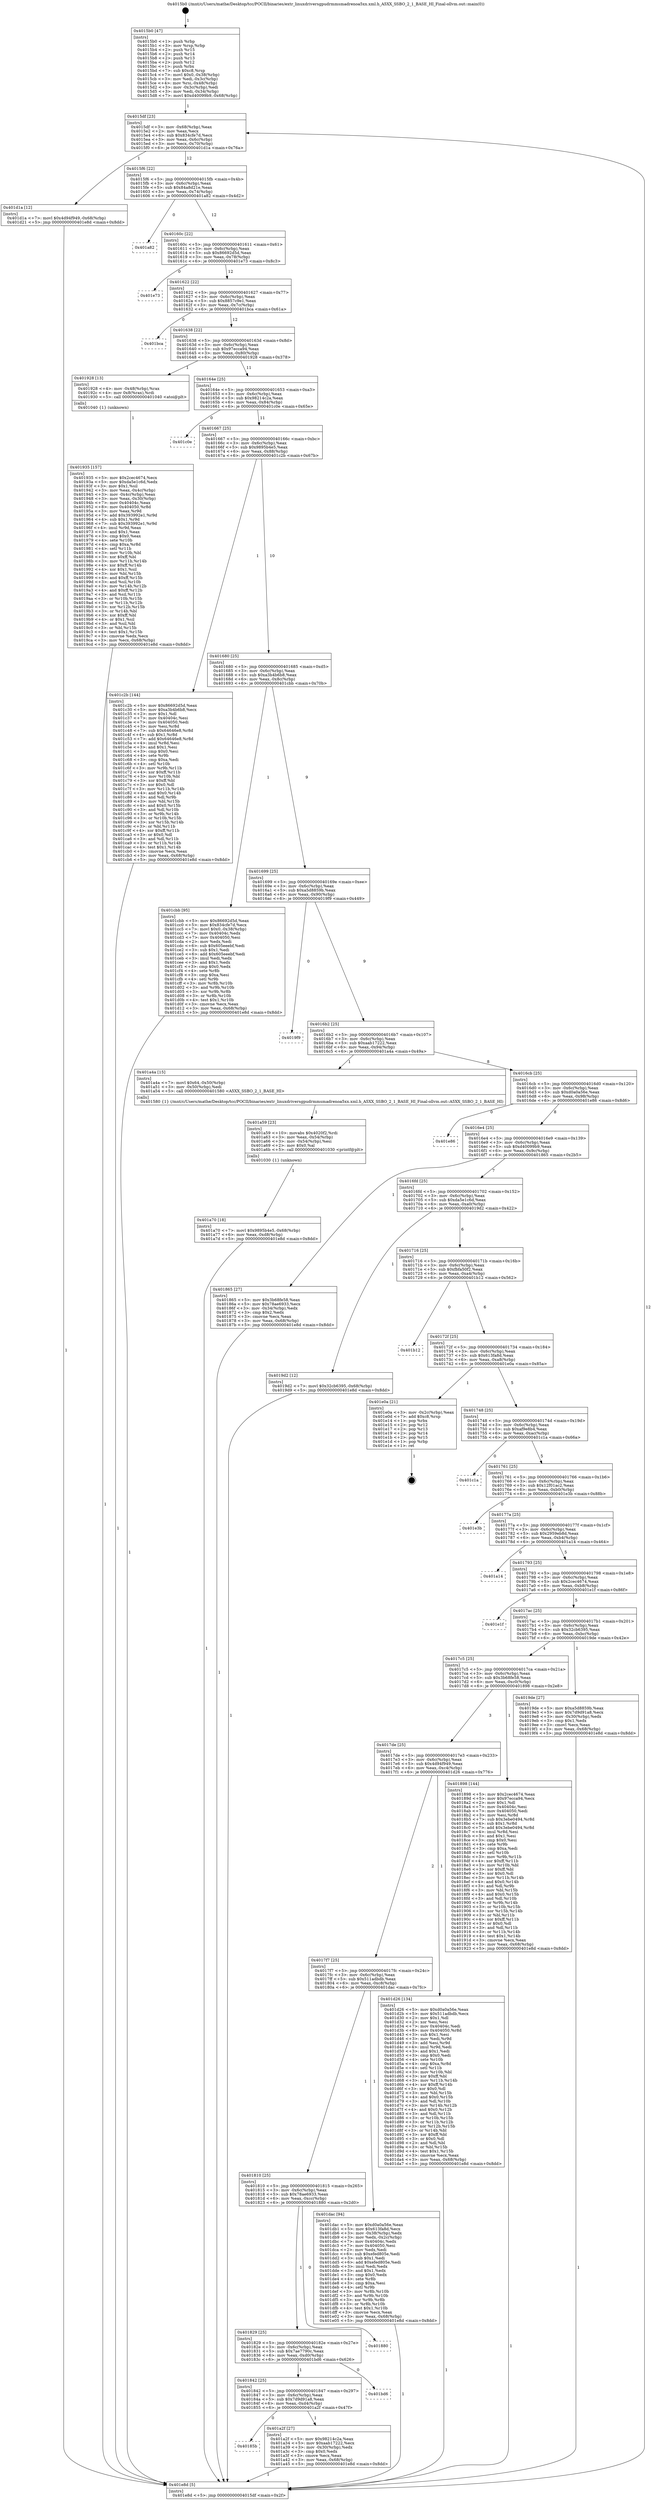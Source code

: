 digraph "0x4015b0" {
  label = "0x4015b0 (/mnt/c/Users/mathe/Desktop/tcc/POCII/binaries/extr_linuxdriversgpudrmmsmadrenoa5xx.xml.h_A5XX_SSBO_2_1_BASE_HI_Final-ollvm.out::main(0))"
  labelloc = "t"
  node[shape=record]

  Entry [label="",width=0.3,height=0.3,shape=circle,fillcolor=black,style=filled]
  "0x4015df" [label="{
     0x4015df [23]\l
     | [instrs]\l
     &nbsp;&nbsp;0x4015df \<+3\>: mov -0x68(%rbp),%eax\l
     &nbsp;&nbsp;0x4015e2 \<+2\>: mov %eax,%ecx\l
     &nbsp;&nbsp;0x4015e4 \<+6\>: sub $0x834cfe7d,%ecx\l
     &nbsp;&nbsp;0x4015ea \<+3\>: mov %eax,-0x6c(%rbp)\l
     &nbsp;&nbsp;0x4015ed \<+3\>: mov %ecx,-0x70(%rbp)\l
     &nbsp;&nbsp;0x4015f0 \<+6\>: je 0000000000401d1a \<main+0x76a\>\l
  }"]
  "0x401d1a" [label="{
     0x401d1a [12]\l
     | [instrs]\l
     &nbsp;&nbsp;0x401d1a \<+7\>: movl $0x4d94f949,-0x68(%rbp)\l
     &nbsp;&nbsp;0x401d21 \<+5\>: jmp 0000000000401e8d \<main+0x8dd\>\l
  }"]
  "0x4015f6" [label="{
     0x4015f6 [22]\l
     | [instrs]\l
     &nbsp;&nbsp;0x4015f6 \<+5\>: jmp 00000000004015fb \<main+0x4b\>\l
     &nbsp;&nbsp;0x4015fb \<+3\>: mov -0x6c(%rbp),%eax\l
     &nbsp;&nbsp;0x4015fe \<+5\>: sub $0x84a8d21e,%eax\l
     &nbsp;&nbsp;0x401603 \<+3\>: mov %eax,-0x74(%rbp)\l
     &nbsp;&nbsp;0x401606 \<+6\>: je 0000000000401a82 \<main+0x4d2\>\l
  }"]
  Exit [label="",width=0.3,height=0.3,shape=circle,fillcolor=black,style=filled,peripheries=2]
  "0x401a82" [label="{
     0x401a82\l
  }", style=dashed]
  "0x40160c" [label="{
     0x40160c [22]\l
     | [instrs]\l
     &nbsp;&nbsp;0x40160c \<+5\>: jmp 0000000000401611 \<main+0x61\>\l
     &nbsp;&nbsp;0x401611 \<+3\>: mov -0x6c(%rbp),%eax\l
     &nbsp;&nbsp;0x401614 \<+5\>: sub $0x86692d5d,%eax\l
     &nbsp;&nbsp;0x401619 \<+3\>: mov %eax,-0x78(%rbp)\l
     &nbsp;&nbsp;0x40161c \<+6\>: je 0000000000401e73 \<main+0x8c3\>\l
  }"]
  "0x401a70" [label="{
     0x401a70 [18]\l
     | [instrs]\l
     &nbsp;&nbsp;0x401a70 \<+7\>: movl $0x9895b4e5,-0x68(%rbp)\l
     &nbsp;&nbsp;0x401a77 \<+6\>: mov %eax,-0xd8(%rbp)\l
     &nbsp;&nbsp;0x401a7d \<+5\>: jmp 0000000000401e8d \<main+0x8dd\>\l
  }"]
  "0x401e73" [label="{
     0x401e73\l
  }", style=dashed]
  "0x401622" [label="{
     0x401622 [22]\l
     | [instrs]\l
     &nbsp;&nbsp;0x401622 \<+5\>: jmp 0000000000401627 \<main+0x77\>\l
     &nbsp;&nbsp;0x401627 \<+3\>: mov -0x6c(%rbp),%eax\l
     &nbsp;&nbsp;0x40162a \<+5\>: sub $0x8857c9e1,%eax\l
     &nbsp;&nbsp;0x40162f \<+3\>: mov %eax,-0x7c(%rbp)\l
     &nbsp;&nbsp;0x401632 \<+6\>: je 0000000000401bca \<main+0x61a\>\l
  }"]
  "0x401a59" [label="{
     0x401a59 [23]\l
     | [instrs]\l
     &nbsp;&nbsp;0x401a59 \<+10\>: movabs $0x4020f2,%rdi\l
     &nbsp;&nbsp;0x401a63 \<+3\>: mov %eax,-0x54(%rbp)\l
     &nbsp;&nbsp;0x401a66 \<+3\>: mov -0x54(%rbp),%esi\l
     &nbsp;&nbsp;0x401a69 \<+2\>: mov $0x0,%al\l
     &nbsp;&nbsp;0x401a6b \<+5\>: call 0000000000401030 \<printf@plt\>\l
     | [calls]\l
     &nbsp;&nbsp;0x401030 \{1\} (unknown)\l
  }"]
  "0x401bca" [label="{
     0x401bca\l
  }", style=dashed]
  "0x401638" [label="{
     0x401638 [22]\l
     | [instrs]\l
     &nbsp;&nbsp;0x401638 \<+5\>: jmp 000000000040163d \<main+0x8d\>\l
     &nbsp;&nbsp;0x40163d \<+3\>: mov -0x6c(%rbp),%eax\l
     &nbsp;&nbsp;0x401640 \<+5\>: sub $0x97ecca94,%eax\l
     &nbsp;&nbsp;0x401645 \<+3\>: mov %eax,-0x80(%rbp)\l
     &nbsp;&nbsp;0x401648 \<+6\>: je 0000000000401928 \<main+0x378\>\l
  }"]
  "0x40185b" [label="{
     0x40185b\l
  }", style=dashed]
  "0x401928" [label="{
     0x401928 [13]\l
     | [instrs]\l
     &nbsp;&nbsp;0x401928 \<+4\>: mov -0x48(%rbp),%rax\l
     &nbsp;&nbsp;0x40192c \<+4\>: mov 0x8(%rax),%rdi\l
     &nbsp;&nbsp;0x401930 \<+5\>: call 0000000000401040 \<atoi@plt\>\l
     | [calls]\l
     &nbsp;&nbsp;0x401040 \{1\} (unknown)\l
  }"]
  "0x40164e" [label="{
     0x40164e [25]\l
     | [instrs]\l
     &nbsp;&nbsp;0x40164e \<+5\>: jmp 0000000000401653 \<main+0xa3\>\l
     &nbsp;&nbsp;0x401653 \<+3\>: mov -0x6c(%rbp),%eax\l
     &nbsp;&nbsp;0x401656 \<+5\>: sub $0x98214c2a,%eax\l
     &nbsp;&nbsp;0x40165b \<+6\>: mov %eax,-0x84(%rbp)\l
     &nbsp;&nbsp;0x401661 \<+6\>: je 0000000000401c0e \<main+0x65e\>\l
  }"]
  "0x401a2f" [label="{
     0x401a2f [27]\l
     | [instrs]\l
     &nbsp;&nbsp;0x401a2f \<+5\>: mov $0x98214c2a,%eax\l
     &nbsp;&nbsp;0x401a34 \<+5\>: mov $0xaab17222,%ecx\l
     &nbsp;&nbsp;0x401a39 \<+3\>: mov -0x30(%rbp),%edx\l
     &nbsp;&nbsp;0x401a3c \<+3\>: cmp $0x0,%edx\l
     &nbsp;&nbsp;0x401a3f \<+3\>: cmove %ecx,%eax\l
     &nbsp;&nbsp;0x401a42 \<+3\>: mov %eax,-0x68(%rbp)\l
     &nbsp;&nbsp;0x401a45 \<+5\>: jmp 0000000000401e8d \<main+0x8dd\>\l
  }"]
  "0x401c0e" [label="{
     0x401c0e\l
  }", style=dashed]
  "0x401667" [label="{
     0x401667 [25]\l
     | [instrs]\l
     &nbsp;&nbsp;0x401667 \<+5\>: jmp 000000000040166c \<main+0xbc\>\l
     &nbsp;&nbsp;0x40166c \<+3\>: mov -0x6c(%rbp),%eax\l
     &nbsp;&nbsp;0x40166f \<+5\>: sub $0x9895b4e5,%eax\l
     &nbsp;&nbsp;0x401674 \<+6\>: mov %eax,-0x88(%rbp)\l
     &nbsp;&nbsp;0x40167a \<+6\>: je 0000000000401c2b \<main+0x67b\>\l
  }"]
  "0x401842" [label="{
     0x401842 [25]\l
     | [instrs]\l
     &nbsp;&nbsp;0x401842 \<+5\>: jmp 0000000000401847 \<main+0x297\>\l
     &nbsp;&nbsp;0x401847 \<+3\>: mov -0x6c(%rbp),%eax\l
     &nbsp;&nbsp;0x40184a \<+5\>: sub $0x7d9d91a8,%eax\l
     &nbsp;&nbsp;0x40184f \<+6\>: mov %eax,-0xd4(%rbp)\l
     &nbsp;&nbsp;0x401855 \<+6\>: je 0000000000401a2f \<main+0x47f\>\l
  }"]
  "0x401c2b" [label="{
     0x401c2b [144]\l
     | [instrs]\l
     &nbsp;&nbsp;0x401c2b \<+5\>: mov $0x86692d5d,%eax\l
     &nbsp;&nbsp;0x401c30 \<+5\>: mov $0xa3b4b6b8,%ecx\l
     &nbsp;&nbsp;0x401c35 \<+2\>: mov $0x1,%dl\l
     &nbsp;&nbsp;0x401c37 \<+7\>: mov 0x40404c,%esi\l
     &nbsp;&nbsp;0x401c3e \<+7\>: mov 0x404050,%edi\l
     &nbsp;&nbsp;0x401c45 \<+3\>: mov %esi,%r8d\l
     &nbsp;&nbsp;0x401c48 \<+7\>: sub $0x64646e8,%r8d\l
     &nbsp;&nbsp;0x401c4f \<+4\>: sub $0x1,%r8d\l
     &nbsp;&nbsp;0x401c53 \<+7\>: add $0x64646e8,%r8d\l
     &nbsp;&nbsp;0x401c5a \<+4\>: imul %r8d,%esi\l
     &nbsp;&nbsp;0x401c5e \<+3\>: and $0x1,%esi\l
     &nbsp;&nbsp;0x401c61 \<+3\>: cmp $0x0,%esi\l
     &nbsp;&nbsp;0x401c64 \<+4\>: sete %r9b\l
     &nbsp;&nbsp;0x401c68 \<+3\>: cmp $0xa,%edi\l
     &nbsp;&nbsp;0x401c6b \<+4\>: setl %r10b\l
     &nbsp;&nbsp;0x401c6f \<+3\>: mov %r9b,%r11b\l
     &nbsp;&nbsp;0x401c72 \<+4\>: xor $0xff,%r11b\l
     &nbsp;&nbsp;0x401c76 \<+3\>: mov %r10b,%bl\l
     &nbsp;&nbsp;0x401c79 \<+3\>: xor $0xff,%bl\l
     &nbsp;&nbsp;0x401c7c \<+3\>: xor $0x0,%dl\l
     &nbsp;&nbsp;0x401c7f \<+3\>: mov %r11b,%r14b\l
     &nbsp;&nbsp;0x401c82 \<+4\>: and $0x0,%r14b\l
     &nbsp;&nbsp;0x401c86 \<+3\>: and %dl,%r9b\l
     &nbsp;&nbsp;0x401c89 \<+3\>: mov %bl,%r15b\l
     &nbsp;&nbsp;0x401c8c \<+4\>: and $0x0,%r15b\l
     &nbsp;&nbsp;0x401c90 \<+3\>: and %dl,%r10b\l
     &nbsp;&nbsp;0x401c93 \<+3\>: or %r9b,%r14b\l
     &nbsp;&nbsp;0x401c96 \<+3\>: or %r10b,%r15b\l
     &nbsp;&nbsp;0x401c99 \<+3\>: xor %r15b,%r14b\l
     &nbsp;&nbsp;0x401c9c \<+3\>: or %bl,%r11b\l
     &nbsp;&nbsp;0x401c9f \<+4\>: xor $0xff,%r11b\l
     &nbsp;&nbsp;0x401ca3 \<+3\>: or $0x0,%dl\l
     &nbsp;&nbsp;0x401ca6 \<+3\>: and %dl,%r11b\l
     &nbsp;&nbsp;0x401ca9 \<+3\>: or %r11b,%r14b\l
     &nbsp;&nbsp;0x401cac \<+4\>: test $0x1,%r14b\l
     &nbsp;&nbsp;0x401cb0 \<+3\>: cmovne %ecx,%eax\l
     &nbsp;&nbsp;0x401cb3 \<+3\>: mov %eax,-0x68(%rbp)\l
     &nbsp;&nbsp;0x401cb6 \<+5\>: jmp 0000000000401e8d \<main+0x8dd\>\l
  }"]
  "0x401680" [label="{
     0x401680 [25]\l
     | [instrs]\l
     &nbsp;&nbsp;0x401680 \<+5\>: jmp 0000000000401685 \<main+0xd5\>\l
     &nbsp;&nbsp;0x401685 \<+3\>: mov -0x6c(%rbp),%eax\l
     &nbsp;&nbsp;0x401688 \<+5\>: sub $0xa3b4b6b8,%eax\l
     &nbsp;&nbsp;0x40168d \<+6\>: mov %eax,-0x8c(%rbp)\l
     &nbsp;&nbsp;0x401693 \<+6\>: je 0000000000401cbb \<main+0x70b\>\l
  }"]
  "0x401bd6" [label="{
     0x401bd6\l
  }", style=dashed]
  "0x401cbb" [label="{
     0x401cbb [95]\l
     | [instrs]\l
     &nbsp;&nbsp;0x401cbb \<+5\>: mov $0x86692d5d,%eax\l
     &nbsp;&nbsp;0x401cc0 \<+5\>: mov $0x834cfe7d,%ecx\l
     &nbsp;&nbsp;0x401cc5 \<+7\>: movl $0x0,-0x38(%rbp)\l
     &nbsp;&nbsp;0x401ccc \<+7\>: mov 0x40404c,%edx\l
     &nbsp;&nbsp;0x401cd3 \<+7\>: mov 0x404050,%esi\l
     &nbsp;&nbsp;0x401cda \<+2\>: mov %edx,%edi\l
     &nbsp;&nbsp;0x401cdc \<+6\>: sub $0x605eeebf,%edi\l
     &nbsp;&nbsp;0x401ce2 \<+3\>: sub $0x1,%edi\l
     &nbsp;&nbsp;0x401ce5 \<+6\>: add $0x605eeebf,%edi\l
     &nbsp;&nbsp;0x401ceb \<+3\>: imul %edi,%edx\l
     &nbsp;&nbsp;0x401cee \<+3\>: and $0x1,%edx\l
     &nbsp;&nbsp;0x401cf1 \<+3\>: cmp $0x0,%edx\l
     &nbsp;&nbsp;0x401cf4 \<+4\>: sete %r8b\l
     &nbsp;&nbsp;0x401cf8 \<+3\>: cmp $0xa,%esi\l
     &nbsp;&nbsp;0x401cfb \<+4\>: setl %r9b\l
     &nbsp;&nbsp;0x401cff \<+3\>: mov %r8b,%r10b\l
     &nbsp;&nbsp;0x401d02 \<+3\>: and %r9b,%r10b\l
     &nbsp;&nbsp;0x401d05 \<+3\>: xor %r9b,%r8b\l
     &nbsp;&nbsp;0x401d08 \<+3\>: or %r8b,%r10b\l
     &nbsp;&nbsp;0x401d0b \<+4\>: test $0x1,%r10b\l
     &nbsp;&nbsp;0x401d0f \<+3\>: cmovne %ecx,%eax\l
     &nbsp;&nbsp;0x401d12 \<+3\>: mov %eax,-0x68(%rbp)\l
     &nbsp;&nbsp;0x401d15 \<+5\>: jmp 0000000000401e8d \<main+0x8dd\>\l
  }"]
  "0x401699" [label="{
     0x401699 [25]\l
     | [instrs]\l
     &nbsp;&nbsp;0x401699 \<+5\>: jmp 000000000040169e \<main+0xee\>\l
     &nbsp;&nbsp;0x40169e \<+3\>: mov -0x6c(%rbp),%eax\l
     &nbsp;&nbsp;0x4016a1 \<+5\>: sub $0xa5d8859b,%eax\l
     &nbsp;&nbsp;0x4016a6 \<+6\>: mov %eax,-0x90(%rbp)\l
     &nbsp;&nbsp;0x4016ac \<+6\>: je 00000000004019f9 \<main+0x449\>\l
  }"]
  "0x401829" [label="{
     0x401829 [25]\l
     | [instrs]\l
     &nbsp;&nbsp;0x401829 \<+5\>: jmp 000000000040182e \<main+0x27e\>\l
     &nbsp;&nbsp;0x40182e \<+3\>: mov -0x6c(%rbp),%eax\l
     &nbsp;&nbsp;0x401831 \<+5\>: sub $0x7ae7790c,%eax\l
     &nbsp;&nbsp;0x401836 \<+6\>: mov %eax,-0xd0(%rbp)\l
     &nbsp;&nbsp;0x40183c \<+6\>: je 0000000000401bd6 \<main+0x626\>\l
  }"]
  "0x4019f9" [label="{
     0x4019f9\l
  }", style=dashed]
  "0x4016b2" [label="{
     0x4016b2 [25]\l
     | [instrs]\l
     &nbsp;&nbsp;0x4016b2 \<+5\>: jmp 00000000004016b7 \<main+0x107\>\l
     &nbsp;&nbsp;0x4016b7 \<+3\>: mov -0x6c(%rbp),%eax\l
     &nbsp;&nbsp;0x4016ba \<+5\>: sub $0xaab17222,%eax\l
     &nbsp;&nbsp;0x4016bf \<+6\>: mov %eax,-0x94(%rbp)\l
     &nbsp;&nbsp;0x4016c5 \<+6\>: je 0000000000401a4a \<main+0x49a\>\l
  }"]
  "0x401880" [label="{
     0x401880\l
  }", style=dashed]
  "0x401a4a" [label="{
     0x401a4a [15]\l
     | [instrs]\l
     &nbsp;&nbsp;0x401a4a \<+7\>: movl $0x64,-0x50(%rbp)\l
     &nbsp;&nbsp;0x401a51 \<+3\>: mov -0x50(%rbp),%edi\l
     &nbsp;&nbsp;0x401a54 \<+5\>: call 0000000000401580 \<A5XX_SSBO_2_1_BASE_HI\>\l
     | [calls]\l
     &nbsp;&nbsp;0x401580 \{1\} (/mnt/c/Users/mathe/Desktop/tcc/POCII/binaries/extr_linuxdriversgpudrmmsmadrenoa5xx.xml.h_A5XX_SSBO_2_1_BASE_HI_Final-ollvm.out::A5XX_SSBO_2_1_BASE_HI)\l
  }"]
  "0x4016cb" [label="{
     0x4016cb [25]\l
     | [instrs]\l
     &nbsp;&nbsp;0x4016cb \<+5\>: jmp 00000000004016d0 \<main+0x120\>\l
     &nbsp;&nbsp;0x4016d0 \<+3\>: mov -0x6c(%rbp),%eax\l
     &nbsp;&nbsp;0x4016d3 \<+5\>: sub $0xd0a0a56e,%eax\l
     &nbsp;&nbsp;0x4016d8 \<+6\>: mov %eax,-0x98(%rbp)\l
     &nbsp;&nbsp;0x4016de \<+6\>: je 0000000000401e86 \<main+0x8d6\>\l
  }"]
  "0x401810" [label="{
     0x401810 [25]\l
     | [instrs]\l
     &nbsp;&nbsp;0x401810 \<+5\>: jmp 0000000000401815 \<main+0x265\>\l
     &nbsp;&nbsp;0x401815 \<+3\>: mov -0x6c(%rbp),%eax\l
     &nbsp;&nbsp;0x401818 \<+5\>: sub $0x78ae6933,%eax\l
     &nbsp;&nbsp;0x40181d \<+6\>: mov %eax,-0xcc(%rbp)\l
     &nbsp;&nbsp;0x401823 \<+6\>: je 0000000000401880 \<main+0x2d0\>\l
  }"]
  "0x401e86" [label="{
     0x401e86\l
  }", style=dashed]
  "0x4016e4" [label="{
     0x4016e4 [25]\l
     | [instrs]\l
     &nbsp;&nbsp;0x4016e4 \<+5\>: jmp 00000000004016e9 \<main+0x139\>\l
     &nbsp;&nbsp;0x4016e9 \<+3\>: mov -0x6c(%rbp),%eax\l
     &nbsp;&nbsp;0x4016ec \<+5\>: sub $0xd40099b9,%eax\l
     &nbsp;&nbsp;0x4016f1 \<+6\>: mov %eax,-0x9c(%rbp)\l
     &nbsp;&nbsp;0x4016f7 \<+6\>: je 0000000000401865 \<main+0x2b5\>\l
  }"]
  "0x401dac" [label="{
     0x401dac [94]\l
     | [instrs]\l
     &nbsp;&nbsp;0x401dac \<+5\>: mov $0xd0a0a56e,%eax\l
     &nbsp;&nbsp;0x401db1 \<+5\>: mov $0x613fa8d,%ecx\l
     &nbsp;&nbsp;0x401db6 \<+3\>: mov -0x38(%rbp),%edx\l
     &nbsp;&nbsp;0x401db9 \<+3\>: mov %edx,-0x2c(%rbp)\l
     &nbsp;&nbsp;0x401dbc \<+7\>: mov 0x40404c,%edx\l
     &nbsp;&nbsp;0x401dc3 \<+7\>: mov 0x404050,%esi\l
     &nbsp;&nbsp;0x401dca \<+2\>: mov %edx,%edi\l
     &nbsp;&nbsp;0x401dcc \<+6\>: sub $0xefed805e,%edi\l
     &nbsp;&nbsp;0x401dd2 \<+3\>: sub $0x1,%edi\l
     &nbsp;&nbsp;0x401dd5 \<+6\>: add $0xefed805e,%edi\l
     &nbsp;&nbsp;0x401ddb \<+3\>: imul %edi,%edx\l
     &nbsp;&nbsp;0x401dde \<+3\>: and $0x1,%edx\l
     &nbsp;&nbsp;0x401de1 \<+3\>: cmp $0x0,%edx\l
     &nbsp;&nbsp;0x401de4 \<+4\>: sete %r8b\l
     &nbsp;&nbsp;0x401de8 \<+3\>: cmp $0xa,%esi\l
     &nbsp;&nbsp;0x401deb \<+4\>: setl %r9b\l
     &nbsp;&nbsp;0x401def \<+3\>: mov %r8b,%r10b\l
     &nbsp;&nbsp;0x401df2 \<+3\>: and %r9b,%r10b\l
     &nbsp;&nbsp;0x401df5 \<+3\>: xor %r9b,%r8b\l
     &nbsp;&nbsp;0x401df8 \<+3\>: or %r8b,%r10b\l
     &nbsp;&nbsp;0x401dfb \<+4\>: test $0x1,%r10b\l
     &nbsp;&nbsp;0x401dff \<+3\>: cmovne %ecx,%eax\l
     &nbsp;&nbsp;0x401e02 \<+3\>: mov %eax,-0x68(%rbp)\l
     &nbsp;&nbsp;0x401e05 \<+5\>: jmp 0000000000401e8d \<main+0x8dd\>\l
  }"]
  "0x401865" [label="{
     0x401865 [27]\l
     | [instrs]\l
     &nbsp;&nbsp;0x401865 \<+5\>: mov $0x3b68fe58,%eax\l
     &nbsp;&nbsp;0x40186a \<+5\>: mov $0x78ae6933,%ecx\l
     &nbsp;&nbsp;0x40186f \<+3\>: mov -0x34(%rbp),%edx\l
     &nbsp;&nbsp;0x401872 \<+3\>: cmp $0x2,%edx\l
     &nbsp;&nbsp;0x401875 \<+3\>: cmovne %ecx,%eax\l
     &nbsp;&nbsp;0x401878 \<+3\>: mov %eax,-0x68(%rbp)\l
     &nbsp;&nbsp;0x40187b \<+5\>: jmp 0000000000401e8d \<main+0x8dd\>\l
  }"]
  "0x4016fd" [label="{
     0x4016fd [25]\l
     | [instrs]\l
     &nbsp;&nbsp;0x4016fd \<+5\>: jmp 0000000000401702 \<main+0x152\>\l
     &nbsp;&nbsp;0x401702 \<+3\>: mov -0x6c(%rbp),%eax\l
     &nbsp;&nbsp;0x401705 \<+5\>: sub $0xda5e1c6d,%eax\l
     &nbsp;&nbsp;0x40170a \<+6\>: mov %eax,-0xa0(%rbp)\l
     &nbsp;&nbsp;0x401710 \<+6\>: je 00000000004019d2 \<main+0x422\>\l
  }"]
  "0x401e8d" [label="{
     0x401e8d [5]\l
     | [instrs]\l
     &nbsp;&nbsp;0x401e8d \<+5\>: jmp 00000000004015df \<main+0x2f\>\l
  }"]
  "0x4015b0" [label="{
     0x4015b0 [47]\l
     | [instrs]\l
     &nbsp;&nbsp;0x4015b0 \<+1\>: push %rbp\l
     &nbsp;&nbsp;0x4015b1 \<+3\>: mov %rsp,%rbp\l
     &nbsp;&nbsp;0x4015b4 \<+2\>: push %r15\l
     &nbsp;&nbsp;0x4015b6 \<+2\>: push %r14\l
     &nbsp;&nbsp;0x4015b8 \<+2\>: push %r13\l
     &nbsp;&nbsp;0x4015ba \<+2\>: push %r12\l
     &nbsp;&nbsp;0x4015bc \<+1\>: push %rbx\l
     &nbsp;&nbsp;0x4015bd \<+7\>: sub $0xc8,%rsp\l
     &nbsp;&nbsp;0x4015c4 \<+7\>: movl $0x0,-0x38(%rbp)\l
     &nbsp;&nbsp;0x4015cb \<+3\>: mov %edi,-0x3c(%rbp)\l
     &nbsp;&nbsp;0x4015ce \<+4\>: mov %rsi,-0x48(%rbp)\l
     &nbsp;&nbsp;0x4015d2 \<+3\>: mov -0x3c(%rbp),%edi\l
     &nbsp;&nbsp;0x4015d5 \<+3\>: mov %edi,-0x34(%rbp)\l
     &nbsp;&nbsp;0x4015d8 \<+7\>: movl $0xd40099b9,-0x68(%rbp)\l
  }"]
  "0x4017f7" [label="{
     0x4017f7 [25]\l
     | [instrs]\l
     &nbsp;&nbsp;0x4017f7 \<+5\>: jmp 00000000004017fc \<main+0x24c\>\l
     &nbsp;&nbsp;0x4017fc \<+3\>: mov -0x6c(%rbp),%eax\l
     &nbsp;&nbsp;0x4017ff \<+5\>: sub $0x511adbdb,%eax\l
     &nbsp;&nbsp;0x401804 \<+6\>: mov %eax,-0xc8(%rbp)\l
     &nbsp;&nbsp;0x40180a \<+6\>: je 0000000000401dac \<main+0x7fc\>\l
  }"]
  "0x4019d2" [label="{
     0x4019d2 [12]\l
     | [instrs]\l
     &nbsp;&nbsp;0x4019d2 \<+7\>: movl $0x32cb6395,-0x68(%rbp)\l
     &nbsp;&nbsp;0x4019d9 \<+5\>: jmp 0000000000401e8d \<main+0x8dd\>\l
  }"]
  "0x401716" [label="{
     0x401716 [25]\l
     | [instrs]\l
     &nbsp;&nbsp;0x401716 \<+5\>: jmp 000000000040171b \<main+0x16b\>\l
     &nbsp;&nbsp;0x40171b \<+3\>: mov -0x6c(%rbp),%eax\l
     &nbsp;&nbsp;0x40171e \<+5\>: sub $0xfbfa50f2,%eax\l
     &nbsp;&nbsp;0x401723 \<+6\>: mov %eax,-0xa4(%rbp)\l
     &nbsp;&nbsp;0x401729 \<+6\>: je 0000000000401b12 \<main+0x562\>\l
  }"]
  "0x401d26" [label="{
     0x401d26 [134]\l
     | [instrs]\l
     &nbsp;&nbsp;0x401d26 \<+5\>: mov $0xd0a0a56e,%eax\l
     &nbsp;&nbsp;0x401d2b \<+5\>: mov $0x511adbdb,%ecx\l
     &nbsp;&nbsp;0x401d30 \<+2\>: mov $0x1,%dl\l
     &nbsp;&nbsp;0x401d32 \<+2\>: xor %esi,%esi\l
     &nbsp;&nbsp;0x401d34 \<+7\>: mov 0x40404c,%edi\l
     &nbsp;&nbsp;0x401d3b \<+8\>: mov 0x404050,%r8d\l
     &nbsp;&nbsp;0x401d43 \<+3\>: sub $0x1,%esi\l
     &nbsp;&nbsp;0x401d46 \<+3\>: mov %edi,%r9d\l
     &nbsp;&nbsp;0x401d49 \<+3\>: add %esi,%r9d\l
     &nbsp;&nbsp;0x401d4c \<+4\>: imul %r9d,%edi\l
     &nbsp;&nbsp;0x401d50 \<+3\>: and $0x1,%edi\l
     &nbsp;&nbsp;0x401d53 \<+3\>: cmp $0x0,%edi\l
     &nbsp;&nbsp;0x401d56 \<+4\>: sete %r10b\l
     &nbsp;&nbsp;0x401d5a \<+4\>: cmp $0xa,%r8d\l
     &nbsp;&nbsp;0x401d5e \<+4\>: setl %r11b\l
     &nbsp;&nbsp;0x401d62 \<+3\>: mov %r10b,%bl\l
     &nbsp;&nbsp;0x401d65 \<+3\>: xor $0xff,%bl\l
     &nbsp;&nbsp;0x401d68 \<+3\>: mov %r11b,%r14b\l
     &nbsp;&nbsp;0x401d6b \<+4\>: xor $0xff,%r14b\l
     &nbsp;&nbsp;0x401d6f \<+3\>: xor $0x0,%dl\l
     &nbsp;&nbsp;0x401d72 \<+3\>: mov %bl,%r15b\l
     &nbsp;&nbsp;0x401d75 \<+4\>: and $0x0,%r15b\l
     &nbsp;&nbsp;0x401d79 \<+3\>: and %dl,%r10b\l
     &nbsp;&nbsp;0x401d7c \<+3\>: mov %r14b,%r12b\l
     &nbsp;&nbsp;0x401d7f \<+4\>: and $0x0,%r12b\l
     &nbsp;&nbsp;0x401d83 \<+3\>: and %dl,%r11b\l
     &nbsp;&nbsp;0x401d86 \<+3\>: or %r10b,%r15b\l
     &nbsp;&nbsp;0x401d89 \<+3\>: or %r11b,%r12b\l
     &nbsp;&nbsp;0x401d8c \<+3\>: xor %r12b,%r15b\l
     &nbsp;&nbsp;0x401d8f \<+3\>: or %r14b,%bl\l
     &nbsp;&nbsp;0x401d92 \<+3\>: xor $0xff,%bl\l
     &nbsp;&nbsp;0x401d95 \<+3\>: or $0x0,%dl\l
     &nbsp;&nbsp;0x401d98 \<+2\>: and %dl,%bl\l
     &nbsp;&nbsp;0x401d9a \<+3\>: or %bl,%r15b\l
     &nbsp;&nbsp;0x401d9d \<+4\>: test $0x1,%r15b\l
     &nbsp;&nbsp;0x401da1 \<+3\>: cmovne %ecx,%eax\l
     &nbsp;&nbsp;0x401da4 \<+3\>: mov %eax,-0x68(%rbp)\l
     &nbsp;&nbsp;0x401da7 \<+5\>: jmp 0000000000401e8d \<main+0x8dd\>\l
  }"]
  "0x401b12" [label="{
     0x401b12\l
  }", style=dashed]
  "0x40172f" [label="{
     0x40172f [25]\l
     | [instrs]\l
     &nbsp;&nbsp;0x40172f \<+5\>: jmp 0000000000401734 \<main+0x184\>\l
     &nbsp;&nbsp;0x401734 \<+3\>: mov -0x6c(%rbp),%eax\l
     &nbsp;&nbsp;0x401737 \<+5\>: sub $0x613fa8d,%eax\l
     &nbsp;&nbsp;0x40173c \<+6\>: mov %eax,-0xa8(%rbp)\l
     &nbsp;&nbsp;0x401742 \<+6\>: je 0000000000401e0a \<main+0x85a\>\l
  }"]
  "0x401935" [label="{
     0x401935 [157]\l
     | [instrs]\l
     &nbsp;&nbsp;0x401935 \<+5\>: mov $0x2cec4674,%ecx\l
     &nbsp;&nbsp;0x40193a \<+5\>: mov $0xda5e1c6d,%edx\l
     &nbsp;&nbsp;0x40193f \<+3\>: mov $0x1,%sil\l
     &nbsp;&nbsp;0x401942 \<+3\>: mov %eax,-0x4c(%rbp)\l
     &nbsp;&nbsp;0x401945 \<+3\>: mov -0x4c(%rbp),%eax\l
     &nbsp;&nbsp;0x401948 \<+3\>: mov %eax,-0x30(%rbp)\l
     &nbsp;&nbsp;0x40194b \<+7\>: mov 0x40404c,%eax\l
     &nbsp;&nbsp;0x401952 \<+8\>: mov 0x404050,%r8d\l
     &nbsp;&nbsp;0x40195a \<+3\>: mov %eax,%r9d\l
     &nbsp;&nbsp;0x40195d \<+7\>: add $0x393992e1,%r9d\l
     &nbsp;&nbsp;0x401964 \<+4\>: sub $0x1,%r9d\l
     &nbsp;&nbsp;0x401968 \<+7\>: sub $0x393992e1,%r9d\l
     &nbsp;&nbsp;0x40196f \<+4\>: imul %r9d,%eax\l
     &nbsp;&nbsp;0x401973 \<+3\>: and $0x1,%eax\l
     &nbsp;&nbsp;0x401976 \<+3\>: cmp $0x0,%eax\l
     &nbsp;&nbsp;0x401979 \<+4\>: sete %r10b\l
     &nbsp;&nbsp;0x40197d \<+4\>: cmp $0xa,%r8d\l
     &nbsp;&nbsp;0x401981 \<+4\>: setl %r11b\l
     &nbsp;&nbsp;0x401985 \<+3\>: mov %r10b,%bl\l
     &nbsp;&nbsp;0x401988 \<+3\>: xor $0xff,%bl\l
     &nbsp;&nbsp;0x40198b \<+3\>: mov %r11b,%r14b\l
     &nbsp;&nbsp;0x40198e \<+4\>: xor $0xff,%r14b\l
     &nbsp;&nbsp;0x401992 \<+4\>: xor $0x1,%sil\l
     &nbsp;&nbsp;0x401996 \<+3\>: mov %bl,%r15b\l
     &nbsp;&nbsp;0x401999 \<+4\>: and $0xff,%r15b\l
     &nbsp;&nbsp;0x40199d \<+3\>: and %sil,%r10b\l
     &nbsp;&nbsp;0x4019a0 \<+3\>: mov %r14b,%r12b\l
     &nbsp;&nbsp;0x4019a3 \<+4\>: and $0xff,%r12b\l
     &nbsp;&nbsp;0x4019a7 \<+3\>: and %sil,%r11b\l
     &nbsp;&nbsp;0x4019aa \<+3\>: or %r10b,%r15b\l
     &nbsp;&nbsp;0x4019ad \<+3\>: or %r11b,%r12b\l
     &nbsp;&nbsp;0x4019b0 \<+3\>: xor %r12b,%r15b\l
     &nbsp;&nbsp;0x4019b3 \<+3\>: or %r14b,%bl\l
     &nbsp;&nbsp;0x4019b6 \<+3\>: xor $0xff,%bl\l
     &nbsp;&nbsp;0x4019b9 \<+4\>: or $0x1,%sil\l
     &nbsp;&nbsp;0x4019bd \<+3\>: and %sil,%bl\l
     &nbsp;&nbsp;0x4019c0 \<+3\>: or %bl,%r15b\l
     &nbsp;&nbsp;0x4019c3 \<+4\>: test $0x1,%r15b\l
     &nbsp;&nbsp;0x4019c7 \<+3\>: cmovne %edx,%ecx\l
     &nbsp;&nbsp;0x4019ca \<+3\>: mov %ecx,-0x68(%rbp)\l
     &nbsp;&nbsp;0x4019cd \<+5\>: jmp 0000000000401e8d \<main+0x8dd\>\l
  }"]
  "0x401e0a" [label="{
     0x401e0a [21]\l
     | [instrs]\l
     &nbsp;&nbsp;0x401e0a \<+3\>: mov -0x2c(%rbp),%eax\l
     &nbsp;&nbsp;0x401e0d \<+7\>: add $0xc8,%rsp\l
     &nbsp;&nbsp;0x401e14 \<+1\>: pop %rbx\l
     &nbsp;&nbsp;0x401e15 \<+2\>: pop %r12\l
     &nbsp;&nbsp;0x401e17 \<+2\>: pop %r13\l
     &nbsp;&nbsp;0x401e19 \<+2\>: pop %r14\l
     &nbsp;&nbsp;0x401e1b \<+2\>: pop %r15\l
     &nbsp;&nbsp;0x401e1d \<+1\>: pop %rbp\l
     &nbsp;&nbsp;0x401e1e \<+1\>: ret\l
  }"]
  "0x401748" [label="{
     0x401748 [25]\l
     | [instrs]\l
     &nbsp;&nbsp;0x401748 \<+5\>: jmp 000000000040174d \<main+0x19d\>\l
     &nbsp;&nbsp;0x40174d \<+3\>: mov -0x6c(%rbp),%eax\l
     &nbsp;&nbsp;0x401750 \<+5\>: sub $0xaf9e8b4,%eax\l
     &nbsp;&nbsp;0x401755 \<+6\>: mov %eax,-0xac(%rbp)\l
     &nbsp;&nbsp;0x40175b \<+6\>: je 0000000000401c1a \<main+0x66a\>\l
  }"]
  "0x4017de" [label="{
     0x4017de [25]\l
     | [instrs]\l
     &nbsp;&nbsp;0x4017de \<+5\>: jmp 00000000004017e3 \<main+0x233\>\l
     &nbsp;&nbsp;0x4017e3 \<+3\>: mov -0x6c(%rbp),%eax\l
     &nbsp;&nbsp;0x4017e6 \<+5\>: sub $0x4d94f949,%eax\l
     &nbsp;&nbsp;0x4017eb \<+6\>: mov %eax,-0xc4(%rbp)\l
     &nbsp;&nbsp;0x4017f1 \<+6\>: je 0000000000401d26 \<main+0x776\>\l
  }"]
  "0x401c1a" [label="{
     0x401c1a\l
  }", style=dashed]
  "0x401761" [label="{
     0x401761 [25]\l
     | [instrs]\l
     &nbsp;&nbsp;0x401761 \<+5\>: jmp 0000000000401766 \<main+0x1b6\>\l
     &nbsp;&nbsp;0x401766 \<+3\>: mov -0x6c(%rbp),%eax\l
     &nbsp;&nbsp;0x401769 \<+5\>: sub $0x12f01ac2,%eax\l
     &nbsp;&nbsp;0x40176e \<+6\>: mov %eax,-0xb0(%rbp)\l
     &nbsp;&nbsp;0x401774 \<+6\>: je 0000000000401e3b \<main+0x88b\>\l
  }"]
  "0x401898" [label="{
     0x401898 [144]\l
     | [instrs]\l
     &nbsp;&nbsp;0x401898 \<+5\>: mov $0x2cec4674,%eax\l
     &nbsp;&nbsp;0x40189d \<+5\>: mov $0x97ecca94,%ecx\l
     &nbsp;&nbsp;0x4018a2 \<+2\>: mov $0x1,%dl\l
     &nbsp;&nbsp;0x4018a4 \<+7\>: mov 0x40404c,%esi\l
     &nbsp;&nbsp;0x4018ab \<+7\>: mov 0x404050,%edi\l
     &nbsp;&nbsp;0x4018b2 \<+3\>: mov %esi,%r8d\l
     &nbsp;&nbsp;0x4018b5 \<+7\>: sub $0x3ebe0494,%r8d\l
     &nbsp;&nbsp;0x4018bc \<+4\>: sub $0x1,%r8d\l
     &nbsp;&nbsp;0x4018c0 \<+7\>: add $0x3ebe0494,%r8d\l
     &nbsp;&nbsp;0x4018c7 \<+4\>: imul %r8d,%esi\l
     &nbsp;&nbsp;0x4018cb \<+3\>: and $0x1,%esi\l
     &nbsp;&nbsp;0x4018ce \<+3\>: cmp $0x0,%esi\l
     &nbsp;&nbsp;0x4018d1 \<+4\>: sete %r9b\l
     &nbsp;&nbsp;0x4018d5 \<+3\>: cmp $0xa,%edi\l
     &nbsp;&nbsp;0x4018d8 \<+4\>: setl %r10b\l
     &nbsp;&nbsp;0x4018dc \<+3\>: mov %r9b,%r11b\l
     &nbsp;&nbsp;0x4018df \<+4\>: xor $0xff,%r11b\l
     &nbsp;&nbsp;0x4018e3 \<+3\>: mov %r10b,%bl\l
     &nbsp;&nbsp;0x4018e6 \<+3\>: xor $0xff,%bl\l
     &nbsp;&nbsp;0x4018e9 \<+3\>: xor $0x0,%dl\l
     &nbsp;&nbsp;0x4018ec \<+3\>: mov %r11b,%r14b\l
     &nbsp;&nbsp;0x4018ef \<+4\>: and $0x0,%r14b\l
     &nbsp;&nbsp;0x4018f3 \<+3\>: and %dl,%r9b\l
     &nbsp;&nbsp;0x4018f6 \<+3\>: mov %bl,%r15b\l
     &nbsp;&nbsp;0x4018f9 \<+4\>: and $0x0,%r15b\l
     &nbsp;&nbsp;0x4018fd \<+3\>: and %dl,%r10b\l
     &nbsp;&nbsp;0x401900 \<+3\>: or %r9b,%r14b\l
     &nbsp;&nbsp;0x401903 \<+3\>: or %r10b,%r15b\l
     &nbsp;&nbsp;0x401906 \<+3\>: xor %r15b,%r14b\l
     &nbsp;&nbsp;0x401909 \<+3\>: or %bl,%r11b\l
     &nbsp;&nbsp;0x40190c \<+4\>: xor $0xff,%r11b\l
     &nbsp;&nbsp;0x401910 \<+3\>: or $0x0,%dl\l
     &nbsp;&nbsp;0x401913 \<+3\>: and %dl,%r11b\l
     &nbsp;&nbsp;0x401916 \<+3\>: or %r11b,%r14b\l
     &nbsp;&nbsp;0x401919 \<+4\>: test $0x1,%r14b\l
     &nbsp;&nbsp;0x40191d \<+3\>: cmovne %ecx,%eax\l
     &nbsp;&nbsp;0x401920 \<+3\>: mov %eax,-0x68(%rbp)\l
     &nbsp;&nbsp;0x401923 \<+5\>: jmp 0000000000401e8d \<main+0x8dd\>\l
  }"]
  "0x401e3b" [label="{
     0x401e3b\l
  }", style=dashed]
  "0x40177a" [label="{
     0x40177a [25]\l
     | [instrs]\l
     &nbsp;&nbsp;0x40177a \<+5\>: jmp 000000000040177f \<main+0x1cf\>\l
     &nbsp;&nbsp;0x40177f \<+3\>: mov -0x6c(%rbp),%eax\l
     &nbsp;&nbsp;0x401782 \<+5\>: sub $0x2959eb8d,%eax\l
     &nbsp;&nbsp;0x401787 \<+6\>: mov %eax,-0xb4(%rbp)\l
     &nbsp;&nbsp;0x40178d \<+6\>: je 0000000000401a14 \<main+0x464\>\l
  }"]
  "0x4017c5" [label="{
     0x4017c5 [25]\l
     | [instrs]\l
     &nbsp;&nbsp;0x4017c5 \<+5\>: jmp 00000000004017ca \<main+0x21a\>\l
     &nbsp;&nbsp;0x4017ca \<+3\>: mov -0x6c(%rbp),%eax\l
     &nbsp;&nbsp;0x4017cd \<+5\>: sub $0x3b68fe58,%eax\l
     &nbsp;&nbsp;0x4017d2 \<+6\>: mov %eax,-0xc0(%rbp)\l
     &nbsp;&nbsp;0x4017d8 \<+6\>: je 0000000000401898 \<main+0x2e8\>\l
  }"]
  "0x401a14" [label="{
     0x401a14\l
  }", style=dashed]
  "0x401793" [label="{
     0x401793 [25]\l
     | [instrs]\l
     &nbsp;&nbsp;0x401793 \<+5\>: jmp 0000000000401798 \<main+0x1e8\>\l
     &nbsp;&nbsp;0x401798 \<+3\>: mov -0x6c(%rbp),%eax\l
     &nbsp;&nbsp;0x40179b \<+5\>: sub $0x2cec4674,%eax\l
     &nbsp;&nbsp;0x4017a0 \<+6\>: mov %eax,-0xb8(%rbp)\l
     &nbsp;&nbsp;0x4017a6 \<+6\>: je 0000000000401e1f \<main+0x86f\>\l
  }"]
  "0x4019de" [label="{
     0x4019de [27]\l
     | [instrs]\l
     &nbsp;&nbsp;0x4019de \<+5\>: mov $0xa5d8859b,%eax\l
     &nbsp;&nbsp;0x4019e3 \<+5\>: mov $0x7d9d91a8,%ecx\l
     &nbsp;&nbsp;0x4019e8 \<+3\>: mov -0x30(%rbp),%edx\l
     &nbsp;&nbsp;0x4019eb \<+3\>: cmp $0x1,%edx\l
     &nbsp;&nbsp;0x4019ee \<+3\>: cmovl %ecx,%eax\l
     &nbsp;&nbsp;0x4019f1 \<+3\>: mov %eax,-0x68(%rbp)\l
     &nbsp;&nbsp;0x4019f4 \<+5\>: jmp 0000000000401e8d \<main+0x8dd\>\l
  }"]
  "0x401e1f" [label="{
     0x401e1f\l
  }", style=dashed]
  "0x4017ac" [label="{
     0x4017ac [25]\l
     | [instrs]\l
     &nbsp;&nbsp;0x4017ac \<+5\>: jmp 00000000004017b1 \<main+0x201\>\l
     &nbsp;&nbsp;0x4017b1 \<+3\>: mov -0x6c(%rbp),%eax\l
     &nbsp;&nbsp;0x4017b4 \<+5\>: sub $0x32cb6395,%eax\l
     &nbsp;&nbsp;0x4017b9 \<+6\>: mov %eax,-0xbc(%rbp)\l
     &nbsp;&nbsp;0x4017bf \<+6\>: je 00000000004019de \<main+0x42e\>\l
  }"]
  Entry -> "0x4015b0" [label=" 1"]
  "0x4015df" -> "0x401d1a" [label=" 1"]
  "0x4015df" -> "0x4015f6" [label=" 12"]
  "0x401e0a" -> Exit [label=" 1"]
  "0x4015f6" -> "0x401a82" [label=" 0"]
  "0x4015f6" -> "0x40160c" [label=" 12"]
  "0x401dac" -> "0x401e8d" [label=" 1"]
  "0x40160c" -> "0x401e73" [label=" 0"]
  "0x40160c" -> "0x401622" [label=" 12"]
  "0x401d26" -> "0x401e8d" [label=" 1"]
  "0x401622" -> "0x401bca" [label=" 0"]
  "0x401622" -> "0x401638" [label=" 12"]
  "0x401d1a" -> "0x401e8d" [label=" 1"]
  "0x401638" -> "0x401928" [label=" 1"]
  "0x401638" -> "0x40164e" [label=" 11"]
  "0x401cbb" -> "0x401e8d" [label=" 1"]
  "0x40164e" -> "0x401c0e" [label=" 0"]
  "0x40164e" -> "0x401667" [label=" 11"]
  "0x401c2b" -> "0x401e8d" [label=" 1"]
  "0x401667" -> "0x401c2b" [label=" 1"]
  "0x401667" -> "0x401680" [label=" 10"]
  "0x401a59" -> "0x401a70" [label=" 1"]
  "0x401680" -> "0x401cbb" [label=" 1"]
  "0x401680" -> "0x401699" [label=" 9"]
  "0x401a4a" -> "0x401a59" [label=" 1"]
  "0x401699" -> "0x4019f9" [label=" 0"]
  "0x401699" -> "0x4016b2" [label=" 9"]
  "0x401842" -> "0x40185b" [label=" 0"]
  "0x4016b2" -> "0x401a4a" [label=" 1"]
  "0x4016b2" -> "0x4016cb" [label=" 8"]
  "0x401842" -> "0x401a2f" [label=" 1"]
  "0x4016cb" -> "0x401e86" [label=" 0"]
  "0x4016cb" -> "0x4016e4" [label=" 8"]
  "0x401829" -> "0x401842" [label=" 1"]
  "0x4016e4" -> "0x401865" [label=" 1"]
  "0x4016e4" -> "0x4016fd" [label=" 7"]
  "0x401865" -> "0x401e8d" [label=" 1"]
  "0x4015b0" -> "0x4015df" [label=" 1"]
  "0x401e8d" -> "0x4015df" [label=" 12"]
  "0x401829" -> "0x401bd6" [label=" 0"]
  "0x4016fd" -> "0x4019d2" [label=" 1"]
  "0x4016fd" -> "0x401716" [label=" 6"]
  "0x401810" -> "0x401829" [label=" 1"]
  "0x401716" -> "0x401b12" [label=" 0"]
  "0x401716" -> "0x40172f" [label=" 6"]
  "0x401810" -> "0x401880" [label=" 0"]
  "0x40172f" -> "0x401e0a" [label=" 1"]
  "0x40172f" -> "0x401748" [label=" 5"]
  "0x4017f7" -> "0x401810" [label=" 1"]
  "0x401748" -> "0x401c1a" [label=" 0"]
  "0x401748" -> "0x401761" [label=" 5"]
  "0x4017f7" -> "0x401dac" [label=" 1"]
  "0x401761" -> "0x401e3b" [label=" 0"]
  "0x401761" -> "0x40177a" [label=" 5"]
  "0x401a2f" -> "0x401e8d" [label=" 1"]
  "0x40177a" -> "0x401a14" [label=" 0"]
  "0x40177a" -> "0x401793" [label=" 5"]
  "0x4017de" -> "0x401d26" [label=" 1"]
  "0x401793" -> "0x401e1f" [label=" 0"]
  "0x401793" -> "0x4017ac" [label=" 5"]
  "0x401a70" -> "0x401e8d" [label=" 1"]
  "0x4017ac" -> "0x4019de" [label=" 1"]
  "0x4017ac" -> "0x4017c5" [label=" 4"]
  "0x4017de" -> "0x4017f7" [label=" 2"]
  "0x4017c5" -> "0x401898" [label=" 1"]
  "0x4017c5" -> "0x4017de" [label=" 3"]
  "0x401898" -> "0x401e8d" [label=" 1"]
  "0x401928" -> "0x401935" [label=" 1"]
  "0x401935" -> "0x401e8d" [label=" 1"]
  "0x4019d2" -> "0x401e8d" [label=" 1"]
  "0x4019de" -> "0x401e8d" [label=" 1"]
}
